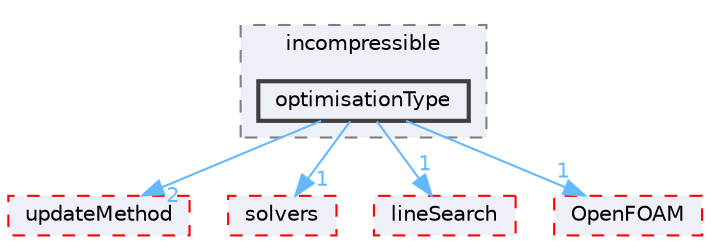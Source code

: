 digraph "src/optimisation/adjointOptimisation/adjoint/optimisation/optimisationType/incompressible/optimisationType"
{
 // LATEX_PDF_SIZE
  bgcolor="transparent";
  edge [fontname=Helvetica,fontsize=10,labelfontname=Helvetica,labelfontsize=10];
  node [fontname=Helvetica,fontsize=10,shape=box,height=0.2,width=0.4];
  compound=true
  subgraph clusterdir_5cb6b0a19a69e2fe459970b9bde2b78d {
    graph [ bgcolor="#edf0f7", pencolor="grey50", label="incompressible", fontname=Helvetica,fontsize=10 style="filled,dashed", URL="dir_5cb6b0a19a69e2fe459970b9bde2b78d.html",tooltip=""]
  dir_de482275713ca43e6ff2bbecf4da80c4 [label="optimisationType", fillcolor="#edf0f7", color="grey25", style="filled,bold", URL="dir_de482275713ca43e6ff2bbecf4da80c4.html",tooltip=""];
  }
  dir_442e213e33281933d117f57865442da6 [label="updateMethod", fillcolor="#edf0f7", color="red", style="filled,dashed", URL="dir_442e213e33281933d117f57865442da6.html",tooltip=""];
  dir_f1ea2e00111d8324be054b4e32e6ee53 [label="solvers", fillcolor="#edf0f7", color="red", style="filled,dashed", URL="dir_f1ea2e00111d8324be054b4e32e6ee53.html",tooltip=""];
  dir_94bdc59c3d8ff9322af9116bfe52aa58 [label="lineSearch", fillcolor="#edf0f7", color="red", style="filled,dashed", URL="dir_94bdc59c3d8ff9322af9116bfe52aa58.html",tooltip=""];
  dir_c5473ff19b20e6ec4dfe5c310b3778a8 [label="OpenFOAM", fillcolor="#edf0f7", color="red", style="filled,dashed", URL="dir_c5473ff19b20e6ec4dfe5c310b3778a8.html",tooltip=""];
  dir_de482275713ca43e6ff2bbecf4da80c4->dir_442e213e33281933d117f57865442da6 [headlabel="2", labeldistance=1.5 headhref="dir_002706_004232.html" href="dir_002706_004232.html" color="steelblue1" fontcolor="steelblue1"];
  dir_de482275713ca43e6ff2bbecf4da80c4->dir_94bdc59c3d8ff9322af9116bfe52aa58 [headlabel="1", labeldistance=1.5 headhref="dir_002706_002216.html" href="dir_002706_002216.html" color="steelblue1" fontcolor="steelblue1"];
  dir_de482275713ca43e6ff2bbecf4da80c4->dir_c5473ff19b20e6ec4dfe5c310b3778a8 [headlabel="1", labeldistance=1.5 headhref="dir_002706_002695.html" href="dir_002706_002695.html" color="steelblue1" fontcolor="steelblue1"];
  dir_de482275713ca43e6ff2bbecf4da80c4->dir_f1ea2e00111d8324be054b4e32e6ee53 [headlabel="1", labeldistance=1.5 headhref="dir_002706_003659.html" href="dir_002706_003659.html" color="steelblue1" fontcolor="steelblue1"];
}
